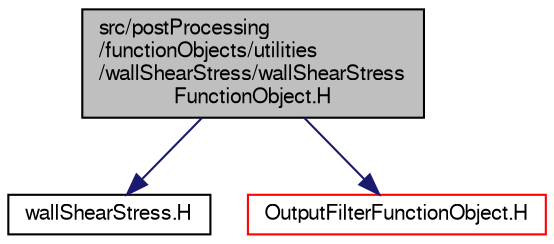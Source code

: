 digraph "src/postProcessing/functionObjects/utilities/wallShearStress/wallShearStressFunctionObject.H"
{
  bgcolor="transparent";
  edge [fontname="FreeSans",fontsize="10",labelfontname="FreeSans",labelfontsize="10"];
  node [fontname="FreeSans",fontsize="10",shape=record];
  Node0 [label="src/postProcessing\l/functionObjects/utilities\l/wallShearStress/wallShearStress\lFunctionObject.H",height=0.2,width=0.4,color="black", fillcolor="grey75", style="filled", fontcolor="black"];
  Node0 -> Node1 [color="midnightblue",fontsize="10",style="solid",fontname="FreeSans"];
  Node1 [label="wallShearStress.H",height=0.2,width=0.4,color="black",URL="$a13904.html"];
  Node0 -> Node2 [color="midnightblue",fontsize="10",style="solid",fontname="FreeSans"];
  Node2 [label="OutputFilterFunctionObject.H",height=0.2,width=0.4,color="red",URL="$a08975.html"];
}
